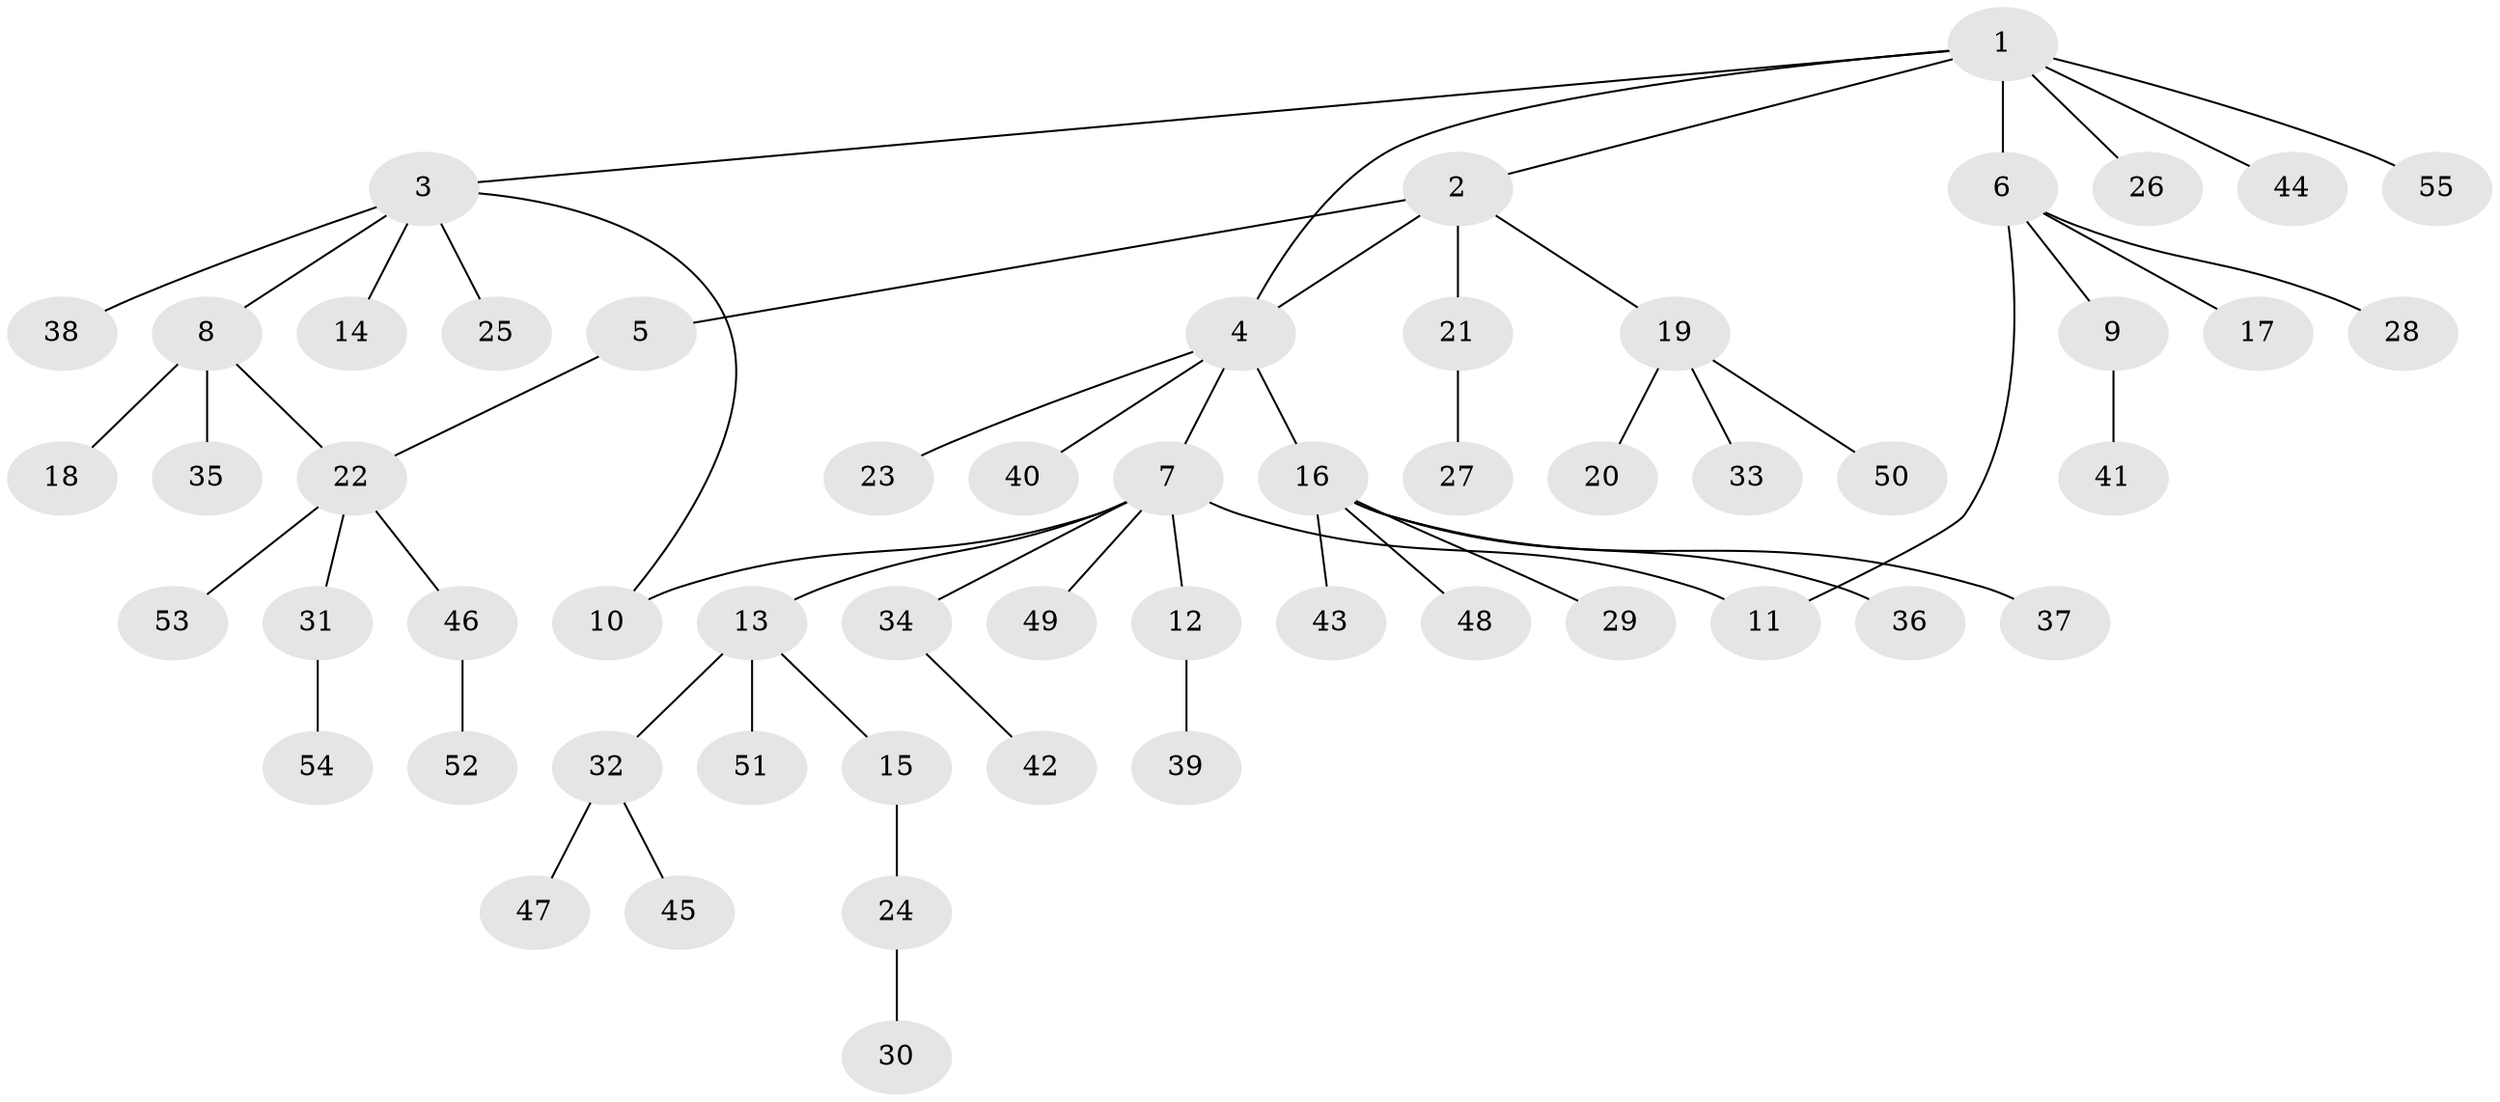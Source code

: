 // coarse degree distribution, {10: 0.02564102564102564, 4: 0.05128205128205128, 5: 0.07692307692307693, 7: 0.02564102564102564, 3: 0.07692307692307693, 1: 0.6410256410256411, 2: 0.10256410256410256}
// Generated by graph-tools (version 1.1) at 2025/41/03/06/25 10:41:50]
// undirected, 55 vertices, 58 edges
graph export_dot {
graph [start="1"]
  node [color=gray90,style=filled];
  1;
  2;
  3;
  4;
  5;
  6;
  7;
  8;
  9;
  10;
  11;
  12;
  13;
  14;
  15;
  16;
  17;
  18;
  19;
  20;
  21;
  22;
  23;
  24;
  25;
  26;
  27;
  28;
  29;
  30;
  31;
  32;
  33;
  34;
  35;
  36;
  37;
  38;
  39;
  40;
  41;
  42;
  43;
  44;
  45;
  46;
  47;
  48;
  49;
  50;
  51;
  52;
  53;
  54;
  55;
  1 -- 2;
  1 -- 3;
  1 -- 4;
  1 -- 6;
  1 -- 26;
  1 -- 44;
  1 -- 55;
  2 -- 4;
  2 -- 5;
  2 -- 19;
  2 -- 21;
  3 -- 8;
  3 -- 10;
  3 -- 14;
  3 -- 25;
  3 -- 38;
  4 -- 7;
  4 -- 16;
  4 -- 23;
  4 -- 40;
  5 -- 22;
  6 -- 9;
  6 -- 11;
  6 -- 17;
  6 -- 28;
  7 -- 10;
  7 -- 11;
  7 -- 12;
  7 -- 13;
  7 -- 34;
  7 -- 49;
  8 -- 18;
  8 -- 22;
  8 -- 35;
  9 -- 41;
  12 -- 39;
  13 -- 15;
  13 -- 32;
  13 -- 51;
  15 -- 24;
  16 -- 29;
  16 -- 36;
  16 -- 37;
  16 -- 43;
  16 -- 48;
  19 -- 20;
  19 -- 33;
  19 -- 50;
  21 -- 27;
  22 -- 31;
  22 -- 46;
  22 -- 53;
  24 -- 30;
  31 -- 54;
  32 -- 45;
  32 -- 47;
  34 -- 42;
  46 -- 52;
}
